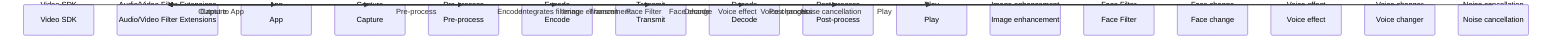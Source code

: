 sequenceDiagram
participant VideoSDK as Video SDK
participant AVE as Audio/Video Filter Extensions
participant App as App

rect rgb(200, 200, 200)
    participant C as Capture
    participant PP as Pre-process
    participant E as Encode
    participant T as Transmit
    participant D as Decode
    participant P as Post-process
    participant Pl as Play
end

VideoSDK->>C: Capture
C->>PP: Pre-process
PP->>E: Encode
E->>T: Transmit
T->>D: Decode
D->>P: Post-process
P->>Pl: Play
Pl->>AVE: Integrates filtering
AVE->>App: Output to App

participant IE as Image enhancement
participant FF as Face Filter
participant FC as Face change
participant VE as Voice effect
participant VC as Voice changer
participant NC as Noise cancellation

IE->>AVE: Image enhancement
FF->>AVE: Face Filter
FC->>AVE: Face change
VE->>AVE: Voice effect
VC->>AVE: Voice changer
NC->>AVE: Noise cancellation